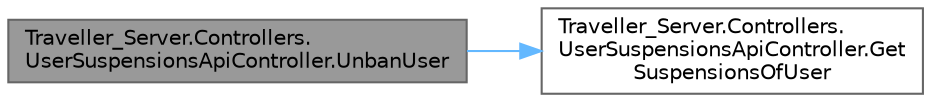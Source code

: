 digraph "Traveller_Server.Controllers.UserSuspensionsApiController.UnbanUser"
{
 // LATEX_PDF_SIZE
  bgcolor="transparent";
  edge [fontname=Helvetica,fontsize=10,labelfontname=Helvetica,labelfontsize=10];
  node [fontname=Helvetica,fontsize=10,shape=box,height=0.2,width=0.4];
  rankdir="LR";
  Node1 [label="Traveller_Server.Controllers.\lUserSuspensionsApiController.UnbanUser",height=0.2,width=0.4,color="gray40", fillcolor="grey60", style="filled", fontcolor="black",tooltip="Removes the active ban on the specified user."];
  Node1 -> Node2 [color="steelblue1",style="solid"];
  Node2 [label="Traveller_Server.Controllers.\lUserSuspensionsApiController.Get\lSuspensionsOfUser",height=0.2,width=0.4,color="grey40", fillcolor="white", style="filled",URL="$class_traveller___server_1_1_controllers_1_1_user_suspensions_api_controller.html#a8f7df746b4db908733dae040b481e0ba",tooltip="Gets the suspensions of a user."];
}
